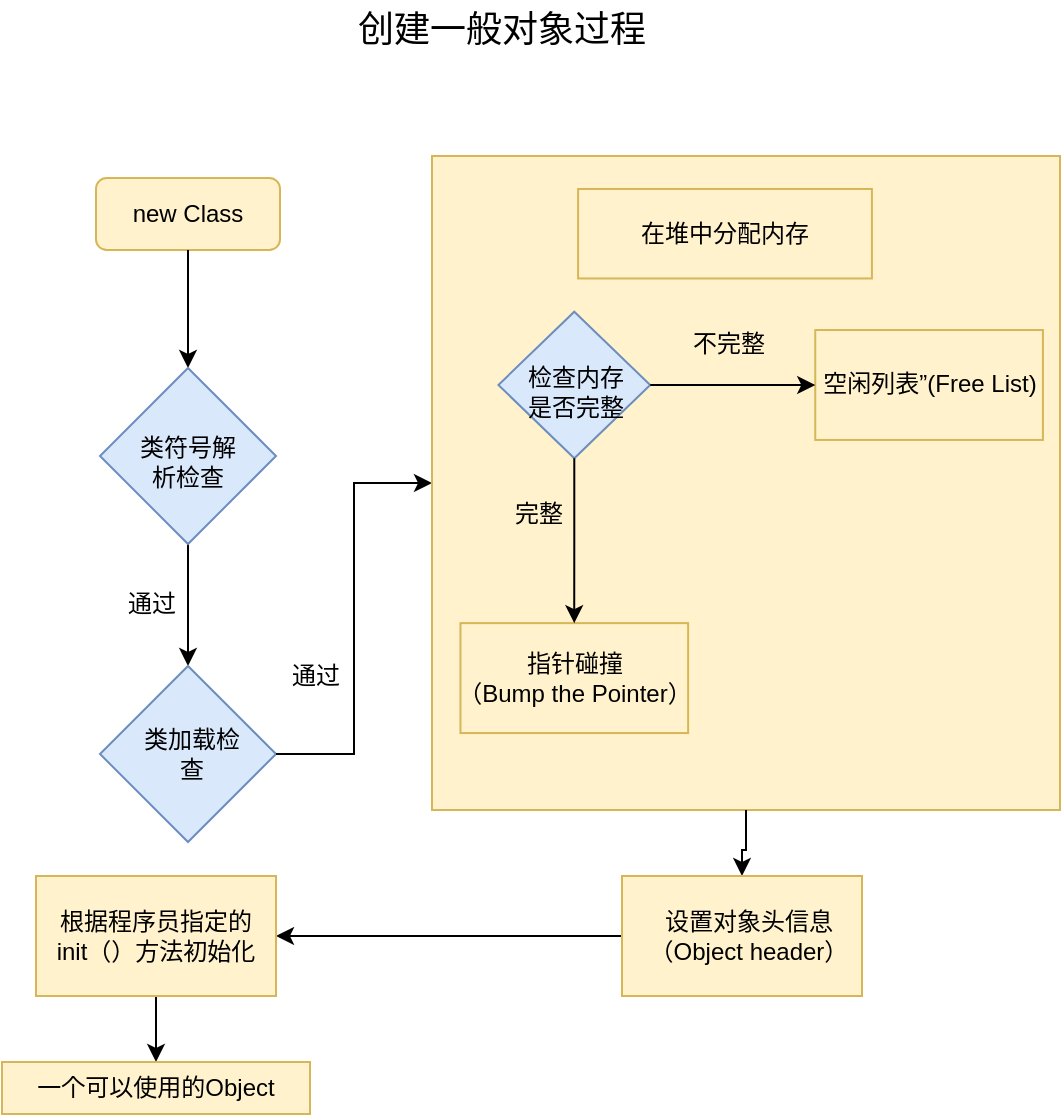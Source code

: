 <mxfile version="24.1.0" type="device" pages="4">
  <diagram name="对象生成过程" id="xWfOUb51_k2QQbH3SVzV">
    <mxGraphModel dx="1434" dy="836" grid="0" gridSize="10" guides="1" tooltips="1" connect="1" arrows="1" fold="1" page="1" pageScale="1" pageWidth="827" pageHeight="1169" math="0" shadow="0">
      <root>
        <mxCell id="0" />
        <mxCell id="1" parent="0" />
        <mxCell id="ft_gUpXvSg_fGfoS1btL-1" value="new Class" style="rounded=1;whiteSpace=wrap;html=1;fillColor=#fff2cc;strokeColor=#d6b656;" parent="1" vertex="1">
          <mxGeometry x="100" y="284" width="92" height="36" as="geometry" />
        </mxCell>
        <mxCell id="ft_gUpXvSg_fGfoS1btL-2" value="" style="endArrow=classic;html=1;rounded=0;exitX=0.5;exitY=1;exitDx=0;exitDy=0;entryX=0.5;entryY=0;entryDx=0;entryDy=0;" parent="1" source="ft_gUpXvSg_fGfoS1btL-1" target="ft_gUpXvSg_fGfoS1btL-3" edge="1">
          <mxGeometry width="50" height="50" relative="1" as="geometry">
            <mxPoint x="152" y="463" as="sourcePoint" />
            <mxPoint x="146" y="388" as="targetPoint" />
          </mxGeometry>
        </mxCell>
        <mxCell id="ft_gUpXvSg_fGfoS1btL-5" value="" style="edgeStyle=orthogonalEdgeStyle;rounded=0;orthogonalLoop=1;jettySize=auto;html=1;" parent="1" source="ft_gUpXvSg_fGfoS1btL-3" target="ft_gUpXvSg_fGfoS1btL-4" edge="1">
          <mxGeometry relative="1" as="geometry" />
        </mxCell>
        <mxCell id="ft_gUpXvSg_fGfoS1btL-3" value="" style="rhombus;whiteSpace=wrap;html=1;fillColor=#dae8fc;strokeColor=#6c8ebf;" parent="1" vertex="1">
          <mxGeometry x="102" y="379" width="88" height="88" as="geometry" />
        </mxCell>
        <mxCell id="ft_gUpXvSg_fGfoS1btL-7" value="类符号解析检查" style="text;html=1;align=center;verticalAlign=middle;whiteSpace=wrap;rounded=0;" parent="1" vertex="1">
          <mxGeometry x="116" y="411" width="60" height="30" as="geometry" />
        </mxCell>
        <mxCell id="ft_gUpXvSg_fGfoS1btL-8" value="通过" style="text;html=1;align=center;verticalAlign=middle;whiteSpace=wrap;rounded=0;" parent="1" vertex="1">
          <mxGeometry x="98" y="482" width="60" height="30" as="geometry" />
        </mxCell>
        <mxCell id="ft_gUpXvSg_fGfoS1btL-9" value="" style="group" parent="1" vertex="1" connectable="0">
          <mxGeometry x="102" y="528" width="88" height="88" as="geometry" />
        </mxCell>
        <mxCell id="ft_gUpXvSg_fGfoS1btL-4" value="" style="rhombus;whiteSpace=wrap;html=1;fillColor=#dae8fc;strokeColor=#6c8ebf;" parent="ft_gUpXvSg_fGfoS1btL-9" vertex="1">
          <mxGeometry width="88" height="88" as="geometry" />
        </mxCell>
        <mxCell id="ft_gUpXvSg_fGfoS1btL-6" value="类加载检查" style="text;html=1;align=center;verticalAlign=middle;whiteSpace=wrap;rounded=0;" parent="ft_gUpXvSg_fGfoS1btL-9" vertex="1">
          <mxGeometry x="16" y="29" width="60" height="30" as="geometry" />
        </mxCell>
        <mxCell id="ft_gUpXvSg_fGfoS1btL-12" value="" style="edgeStyle=orthogonalEdgeStyle;rounded=0;orthogonalLoop=1;jettySize=auto;html=1;" parent="1" source="ft_gUpXvSg_fGfoS1btL-4" target="ft_gUpXvSg_fGfoS1btL-11" edge="1">
          <mxGeometry relative="1" as="geometry" />
        </mxCell>
        <mxCell id="ft_gUpXvSg_fGfoS1btL-31" value="&lt;font style=&quot;font-size: 18px;&quot;&gt;创建一般对象过程&lt;/font&gt;" style="text;html=1;align=center;verticalAlign=middle;whiteSpace=wrap;rounded=0;" parent="1" vertex="1">
          <mxGeometry x="221" y="195" width="164" height="30" as="geometry" />
        </mxCell>
        <mxCell id="ft_gUpXvSg_fGfoS1btL-34" value="" style="group;fillColor=#ffe6cc;strokeColor=#d79b00;" parent="1" vertex="1" connectable="0">
          <mxGeometry x="268" y="273" width="314" height="327" as="geometry" />
        </mxCell>
        <mxCell id="ft_gUpXvSg_fGfoS1btL-15" value="" style="group;fillColor=#fff2cc;strokeColor=#d6b656;" parent="ft_gUpXvSg_fGfoS1btL-34" vertex="1" connectable="0">
          <mxGeometry width="314" height="327" as="geometry" />
        </mxCell>
        <mxCell id="ft_gUpXvSg_fGfoS1btL-11" value="" style="whiteSpace=wrap;html=1;fillColor=#fff2cc;strokeColor=#d6b656;" parent="ft_gUpXvSg_fGfoS1btL-15" vertex="1">
          <mxGeometry width="314" height="327" as="geometry" />
        </mxCell>
        <mxCell id="ft_gUpXvSg_fGfoS1btL-13" value="在堆中分配内存" style="text;html=1;align=center;verticalAlign=middle;whiteSpace=wrap;rounded=0;fillColor=#fff2cc;strokeColor=#d6b656;" parent="ft_gUpXvSg_fGfoS1btL-15" vertex="1">
          <mxGeometry x="73.045" y="16.487" width="146.916" height="44.745" as="geometry" />
        </mxCell>
        <mxCell id="ft_gUpXvSg_fGfoS1btL-32" value="" style="group" parent="ft_gUpXvSg_fGfoS1btL-34" vertex="1" connectable="0">
          <mxGeometry x="8.538" y="77.857" width="296.924" height="210.672" as="geometry" />
        </mxCell>
        <mxCell id="ft_gUpXvSg_fGfoS1btL-20" value="" style="group" parent="ft_gUpXvSg_fGfoS1btL-32" vertex="1" connectable="0">
          <mxGeometry x="24.665" width="75.891" height="73.277" as="geometry" />
        </mxCell>
        <mxCell id="ft_gUpXvSg_fGfoS1btL-16" value="" style="rhombus;whiteSpace=wrap;html=1;fillColor=#dae8fc;strokeColor=#6c8ebf;" parent="ft_gUpXvSg_fGfoS1btL-20" vertex="1">
          <mxGeometry width="75.891" height="73.277" as="geometry" />
        </mxCell>
        <mxCell id="ft_gUpXvSg_fGfoS1btL-17" value="检查内存是否完整" style="text;html=1;align=center;verticalAlign=middle;whiteSpace=wrap;rounded=0;" parent="ft_gUpXvSg_fGfoS1btL-20" vertex="1">
          <mxGeometry x="10.435" y="23.815" width="55.97" height="32.059" as="geometry" />
        </mxCell>
        <mxCell id="ft_gUpXvSg_fGfoS1btL-24" value="" style="whiteSpace=wrap;html=1;fillColor=#fff2cc;strokeColor=#d6b656;" parent="ft_gUpXvSg_fGfoS1btL-32" vertex="1">
          <mxGeometry x="5.692" y="155.714" width="113.837" height="54.958" as="geometry" />
        </mxCell>
        <mxCell id="ft_gUpXvSg_fGfoS1btL-25" value="" style="edgeStyle=orthogonalEdgeStyle;rounded=0;orthogonalLoop=1;jettySize=auto;html=1;" parent="ft_gUpXvSg_fGfoS1btL-32" source="ft_gUpXvSg_fGfoS1btL-16" target="ft_gUpXvSg_fGfoS1btL-24" edge="1">
          <mxGeometry relative="1" as="geometry" />
        </mxCell>
        <mxCell id="ft_gUpXvSg_fGfoS1btL-26" value="指针碰撞&lt;div&gt;（Bump the Pointer）&lt;/div&gt;" style="text;html=1;align=center;verticalAlign=middle;whiteSpace=wrap;rounded=0;" parent="ft_gUpXvSg_fGfoS1btL-32" vertex="1">
          <mxGeometry y="169.454" width="125.221" height="27.479" as="geometry" />
        </mxCell>
        <mxCell id="ft_gUpXvSg_fGfoS1btL-27" value="空闲列表”(Free List)" style="whiteSpace=wrap;html=1;fillColor=#fff2cc;strokeColor=#d6b656;" parent="ft_gUpXvSg_fGfoS1btL-32" vertex="1">
          <mxGeometry x="183.088" y="9.16" width="113.837" height="54.958" as="geometry" />
        </mxCell>
        <mxCell id="ft_gUpXvSg_fGfoS1btL-28" value="" style="edgeStyle=orthogonalEdgeStyle;rounded=0;orthogonalLoop=1;jettySize=auto;html=1;exitX=1;exitY=0.5;exitDx=0;exitDy=0;" parent="ft_gUpXvSg_fGfoS1btL-32" source="ft_gUpXvSg_fGfoS1btL-16" target="ft_gUpXvSg_fGfoS1btL-27" edge="1">
          <mxGeometry relative="1" as="geometry">
            <mxPoint x="108.145" y="40.303" as="sourcePoint" />
          </mxGeometry>
        </mxCell>
        <mxCell id="ft_gUpXvSg_fGfoS1btL-29" value="完整" style="text;html=1;align=center;verticalAlign=middle;whiteSpace=wrap;rounded=0;" parent="ft_gUpXvSg_fGfoS1btL-32" vertex="1">
          <mxGeometry x="16.127" y="87.017" width="56.918" height="27.479" as="geometry" />
        </mxCell>
        <mxCell id="ft_gUpXvSg_fGfoS1btL-30" value="不完整" style="text;html=1;align=center;verticalAlign=middle;whiteSpace=wrap;rounded=0;" parent="ft_gUpXvSg_fGfoS1btL-32" vertex="1">
          <mxGeometry x="110.991" y="2.748" width="56.918" height="27.479" as="geometry" />
        </mxCell>
        <mxCell id="ft_gUpXvSg_fGfoS1btL-42" value="" style="edgeStyle=orthogonalEdgeStyle;rounded=0;orthogonalLoop=1;jettySize=auto;html=1;" parent="1" source="ft_gUpXvSg_fGfoS1btL-38" target="ft_gUpXvSg_fGfoS1btL-41" edge="1">
          <mxGeometry relative="1" as="geometry" />
        </mxCell>
        <mxCell id="ft_gUpXvSg_fGfoS1btL-39" value="" style="edgeStyle=orthogonalEdgeStyle;rounded=0;orthogonalLoop=1;jettySize=auto;html=1;" parent="1" source="ft_gUpXvSg_fGfoS1btL-11" target="ft_gUpXvSg_fGfoS1btL-38" edge="1">
          <mxGeometry relative="1" as="geometry" />
        </mxCell>
        <mxCell id="ft_gUpXvSg_fGfoS1btL-46" value="" style="edgeStyle=orthogonalEdgeStyle;rounded=0;orthogonalLoop=1;jettySize=auto;html=1;" parent="1" source="ft_gUpXvSg_fGfoS1btL-41" target="ft_gUpXvSg_fGfoS1btL-45" edge="1">
          <mxGeometry relative="1" as="geometry" />
        </mxCell>
        <mxCell id="ft_gUpXvSg_fGfoS1btL-41" value="根据程序员指定的&lt;div&gt;init（）方法初始化&lt;/div&gt;" style="whiteSpace=wrap;html=1;fillColor=#fff2cc;strokeColor=#d6b656;container=1;" parent="1" vertex="1">
          <mxGeometry x="70" y="633" width="120" height="60" as="geometry" />
        </mxCell>
        <mxCell id="ft_gUpXvSg_fGfoS1btL-43" value="" style="group" parent="1" vertex="1" connectable="0">
          <mxGeometry x="363" y="633" width="120" height="60" as="geometry" />
        </mxCell>
        <mxCell id="ft_gUpXvSg_fGfoS1btL-38" value="" style="whiteSpace=wrap;html=1;fillColor=#fff2cc;strokeColor=#d6b656;" parent="ft_gUpXvSg_fGfoS1btL-43" vertex="1">
          <mxGeometry width="120" height="60" as="geometry" />
        </mxCell>
        <mxCell id="ft_gUpXvSg_fGfoS1btL-40" value="设置对象头信息&lt;div&gt;（Object header）&lt;/div&gt;" style="text;html=1;align=center;verticalAlign=middle;whiteSpace=wrap;rounded=0;" parent="ft_gUpXvSg_fGfoS1btL-43" vertex="1">
          <mxGeometry x="11" y="15" width="105" height="30" as="geometry" />
        </mxCell>
        <mxCell id="ft_gUpXvSg_fGfoS1btL-45" value="一个可以使用的Object" style="whiteSpace=wrap;html=1;fillColor=#fff2cc;strokeColor=#d6b656;container=1;" parent="1" vertex="1" collapsed="1">
          <mxGeometry x="53" y="726" width="154" height="26" as="geometry">
            <mxRectangle x="70" y="773" width="120" height="60" as="alternateBounds" />
          </mxGeometry>
        </mxCell>
        <mxCell id="ft_gUpXvSg_fGfoS1btL-47" value="通过" style="text;html=1;align=center;verticalAlign=middle;whiteSpace=wrap;rounded=0;" parent="1" vertex="1">
          <mxGeometry x="180" y="518" width="60" height="30" as="geometry" />
        </mxCell>
      </root>
    </mxGraphModel>
  </diagram>
  <diagram id="cP2SlIDkU7Rx0_IhB1Zt" name="并发安全保证">
    <mxGraphModel dx="765" dy="536" grid="0" gridSize="10" guides="1" tooltips="1" connect="1" arrows="1" fold="1" page="1" pageScale="1" pageWidth="827" pageHeight="1169" math="0" shadow="0">
      <root>
        <mxCell id="0" />
        <mxCell id="1" parent="0" />
        <mxCell id="FZjdXG8-WxENW1RA8eED-1" value="&lt;font style=&quot;font-size: 18px;&quot;&gt;JVM虚拟机并发如何分配&lt;/font&gt;" style="text;html=1;align=center;verticalAlign=middle;whiteSpace=wrap;rounded=0;" parent="1" vertex="1">
          <mxGeometry x="268" y="298" width="229" height="30" as="geometry" />
        </mxCell>
        <mxCell id="FZjdXG8-WxENW1RA8eED-4" value="" style="edgeStyle=orthogonalEdgeStyle;rounded=0;orthogonalLoop=1;jettySize=auto;html=1;" parent="1" source="FZjdXG8-WxENW1RA8eED-2" target="FZjdXG8-WxENW1RA8eED-3" edge="1">
          <mxGeometry relative="1" as="geometry" />
        </mxCell>
        <mxCell id="FZjdXG8-WxENW1RA8eED-6" value="" style="edgeStyle=orthogonalEdgeStyle;rounded=0;orthogonalLoop=1;jettySize=auto;html=1;" parent="1" source="FZjdXG8-WxENW1RA8eED-2" target="FZjdXG8-WxENW1RA8eED-5" edge="1">
          <mxGeometry relative="1" as="geometry" />
        </mxCell>
        <mxCell id="FZjdXG8-WxENW1RA8eED-2" value="JVM内存分配" style="rounded=1;whiteSpace=wrap;html=1;fillColor=#fff2cc;strokeColor=#d6b656;" parent="1" vertex="1">
          <mxGeometry x="318" y="362" width="120" height="60" as="geometry" />
        </mxCell>
        <mxCell id="FZjdXG8-WxENW1RA8eED-3" value="CAS+失败重试保证操作原子性" style="rounded=1;whiteSpace=wrap;html=1;fillColor=#fff2cc;strokeColor=#d6b656;" parent="1" vertex="1">
          <mxGeometry x="207" y="477" width="120" height="60" as="geometry" />
        </mxCell>
        <mxCell id="FZjdXG8-WxENW1RA8eED-9" value="" style="edgeStyle=orthogonalEdgeStyle;rounded=0;orthogonalLoop=1;jettySize=auto;html=1;" parent="1" source="FZjdXG8-WxENW1RA8eED-5" target="FZjdXG8-WxENW1RA8eED-8" edge="1">
          <mxGeometry relative="1" as="geometry" />
        </mxCell>
        <mxCell id="FZjdXG8-WxENW1RA8eED-5" value="本地线程分配缓冲&lt;div&gt;(Thread Local Allocation Buffer,TLAB)&lt;/div&gt;" style="rounded=1;whiteSpace=wrap;html=1;fillColor=#fff2cc;strokeColor=#d6b656;" parent="1" vertex="1">
          <mxGeometry x="438" y="477" width="279" height="60" as="geometry" />
        </mxCell>
        <mxCell id="FZjdXG8-WxENW1RA8eED-11" value="" style="edgeStyle=orthogonalEdgeStyle;rounded=0;orthogonalLoop=1;jettySize=auto;html=1;" parent="1" source="FZjdXG8-WxENW1RA8eED-8" target="FZjdXG8-WxENW1RA8eED-10" edge="1">
          <mxGeometry relative="1" as="geometry" />
        </mxCell>
        <mxCell id="FZjdXG8-WxENW1RA8eED-8" value="申请新缓冲" style="rhombus;whiteSpace=wrap;html=1;fillColor=#dae8fc;strokeColor=#6c8ebf;rounded=1;direction=south;" parent="1" vertex="1">
          <mxGeometry x="537.5" y="569" width="80" height="80" as="geometry" />
        </mxCell>
        <mxCell id="FZjdXG8-WxENW1RA8eED-10" value="CAS+失败重试保证操作原子性" style="whiteSpace=wrap;html=1;fillColor=#fff2cc;strokeColor=#d6b656;rounded=1;" parent="1" vertex="1">
          <mxGeometry x="517.5" y="687" width="120" height="60" as="geometry" />
        </mxCell>
        <mxCell id="FZjdXG8-WxENW1RA8eED-12" value="公共区域分配动作同步处理" style="text;html=1;align=center;verticalAlign=middle;whiteSpace=wrap;rounded=0;" parent="1" vertex="1">
          <mxGeometry x="192" y="420" width="150" height="30" as="geometry" />
        </mxCell>
        <mxCell id="FZjdXG8-WxENW1RA8eED-13" value="使用线程独立的区域分配" style="text;html=1;align=center;verticalAlign=middle;whiteSpace=wrap;rounded=0;" parent="1" vertex="1">
          <mxGeometry x="517.5" y="407" width="146" height="30" as="geometry" />
        </mxCell>
        <mxCell id="FZjdXG8-WxENW1RA8eED-14" value="公共区域分配动作同步处理" style="text;html=1;align=center;verticalAlign=middle;whiteSpace=wrap;rounded=0;" parent="1" vertex="1">
          <mxGeometry x="579" y="649" width="150" height="30" as="geometry" />
        </mxCell>
      </root>
    </mxGraphModel>
  </diagram>
  <diagram id="H8NloWnuEovy57A8TRyl" name="Object结构">
    <mxGraphModel dx="794" dy="557" grid="0" gridSize="10" guides="1" tooltips="1" connect="1" arrows="1" fold="1" page="1" pageScale="1" pageWidth="827" pageHeight="1169" math="0" shadow="0">
      <root>
        <mxCell id="0" />
        <mxCell id="1" parent="0" />
        <mxCell id="80knBNHgeRMK6sO89MiG-1" value="&lt;font face=&quot;Helvetica&quot; style=&quot;font-size: 18px;&quot;&gt;Object 对象&lt;/font&gt;" style="text;html=1;align=center;verticalAlign=middle;whiteSpace=wrap;rounded=0;" parent="1" vertex="1">
          <mxGeometry x="298" y="89" width="160" height="40" as="geometry" />
        </mxCell>
        <mxCell id="80knBNHgeRMK6sO89MiG-3" value="Object" style="swimlane;fontStyle=0;childLayout=stackLayout;horizontal=1;startSize=30;horizontalStack=0;resizeParent=1;resizeParentMax=0;resizeLast=0;collapsible=1;marginBottom=0;whiteSpace=wrap;html=1;fillColor=#fff2cc;strokeColor=#d6b656;" parent="1" vertex="1">
          <mxGeometry x="308" y="152" width="177" height="268" as="geometry">
            <mxRectangle x="304" y="204" width="54" height="30" as="alternateBounds" />
          </mxGeometry>
        </mxCell>
        <mxCell id="80knBNHgeRMK6sO89MiG-4" value="1. 对象运行数据如：&lt;span style=&quot;background-color: initial;&quot;&gt;如哈希码(HashCode)、GC分代年龄、锁状态标志、线程持有的锁、偏向线程ID、偏向时&lt;/span&gt;&lt;span style=&quot;background-color: initial;&quot;&gt;间戳等&lt;/span&gt;&lt;div&gt;&lt;br&gt;&lt;br&gt;&lt;/div&gt;" style="text;strokeColor=#d79b00;fillColor=#ffe6cc;align=left;verticalAlign=middle;spacingLeft=4;spacingRight=4;overflow=hidden;points=[[0,0.5],[1,0.5]];portConstraint=eastwest;rotatable=0;whiteSpace=wrap;html=1;" parent="80knBNHgeRMK6sO89MiG-3" vertex="1">
          <mxGeometry y="30" width="177" height="74" as="geometry" />
        </mxCell>
        <mxCell id="80knBNHgeRMK6sO89MiG-14" value="&lt;div&gt;2. 类型指针&lt;/div&gt;" style="text;strokeColor=#d79b00;fillColor=#ffe6cc;align=left;verticalAlign=middle;spacingLeft=4;spacingRight=4;overflow=hidden;points=[[0,0.5],[1,0.5]];portConstraint=eastwest;rotatable=0;whiteSpace=wrap;html=1;" parent="80knBNHgeRMK6sO89MiG-3" vertex="1">
          <mxGeometry y="104" width="177" height="35" as="geometry" />
        </mxCell>
        <mxCell id="80knBNHgeRMK6sO89MiG-5" value="&lt;div&gt;实例数据部分是对象真正存储的有效信息，也是在程序代码中所定义的各种&lt;span style=&quot;background-color: initial;&quot;&gt;类型的字段内容。无论是从父类继承下来的，还是在子类中定义的，都需要记录起来&lt;/span&gt;&lt;/div&gt;" style="text;strokeColor=#b85450;fillColor=#f8cecc;align=left;verticalAlign=middle;spacingLeft=4;spacingRight=4;overflow=hidden;points=[[0,0.5],[1,0.5]];portConstraint=eastwest;rotatable=0;whiteSpace=wrap;html=1;" parent="80knBNHgeRMK6sO89MiG-3" vertex="1">
          <mxGeometry y="139" width="177" height="99" as="geometry" />
        </mxCell>
        <mxCell id="80knBNHgeRMK6sO89MiG-8" value="对齐地址为8个字节的整数倍" style="text;strokeColor=#d6b656;fillColor=#fff2cc;align=center;verticalAlign=middle;spacingLeft=4;spacingRight=4;overflow=hidden;points=[[0,0.5],[1,0.5]];portConstraint=eastwest;rotatable=0;whiteSpace=wrap;html=1;" parent="80knBNHgeRMK6sO89MiG-3" vertex="1">
          <mxGeometry y="238" width="177" height="30" as="geometry" />
        </mxCell>
        <mxCell id="80knBNHgeRMK6sO89MiG-11" value="对象头（Mark Word）" style="text;html=1;align=center;verticalAlign=middle;whiteSpace=wrap;rounded=0;" parent="1" vertex="1">
          <mxGeometry x="146" y="217" width="132" height="30" as="geometry" />
        </mxCell>
        <mxCell id="80knBNHgeRMK6sO89MiG-15" value="实例数据" style="text;html=1;align=center;verticalAlign=middle;whiteSpace=wrap;rounded=0;" parent="1" vertex="1">
          <mxGeometry x="208" y="337" width="60" height="30" as="geometry" />
        </mxCell>
        <mxCell id="80knBNHgeRMK6sO89MiG-17" value="" style="shape=curlyBracket;whiteSpace=wrap;html=1;rounded=1;labelPosition=left;verticalLabelPosition=middle;align=right;verticalAlign=middle;" parent="1" vertex="1">
          <mxGeometry x="278" y="175" width="20" height="120" as="geometry" />
        </mxCell>
        <mxCell id="80knBNHgeRMK6sO89MiG-19" value="" style="shape=curlyBracket;whiteSpace=wrap;html=1;rounded=1;labelPosition=left;verticalLabelPosition=middle;align=right;verticalAlign=middle;size=0.4;" parent="1" vertex="1">
          <mxGeometry x="278" y="307" width="20" height="82" as="geometry" />
        </mxCell>
        <mxCell id="ffevOfg-Y8okYVWuod34-1" value="对象填充" style="text;html=1;align=center;verticalAlign=middle;whiteSpace=wrap;rounded=0;" parent="1" vertex="1">
          <mxGeometry x="198" y="395" width="60" height="30" as="geometry" />
        </mxCell>
        <mxCell id="ffevOfg-Y8okYVWuod34-2" value="" style="shape=curlyBracket;whiteSpace=wrap;html=1;rounded=1;labelPosition=left;verticalLabelPosition=middle;align=right;verticalAlign=middle;size=0.5;" parent="1" vertex="1">
          <mxGeometry x="273" y="395" width="20" height="36" as="geometry" />
        </mxCell>
      </root>
    </mxGraphModel>
  </diagram>
  <diagram id="Ss0_ae7dUR5JW3Vlj0E3" name="类加载">
    <mxGraphModel dx="1062" dy="619" grid="1" gridSize="10" guides="1" tooltips="1" connect="1" arrows="1" fold="1" page="1" pageScale="1" pageWidth="827" pageHeight="1169" math="0" shadow="0">
      <root>
        <mxCell id="0" />
        <mxCell id="1" parent="0" />
        <mxCell id="4IP2d6LywXE4d5nT2zpS-5" value="" style="rounded=0;whiteSpace=wrap;html=1;fillColor=#ffe6cc;strokeColor=#d79b00;" parent="1" vertex="1">
          <mxGeometry x="210" y="230" width="490" height="110" as="geometry" />
        </mxCell>
        <mxCell id="XrtLWQhVpFxf912eNdsG-3" style="edgeStyle=orthogonalEdgeStyle;rounded=0;orthogonalLoop=1;jettySize=auto;html=1;exitX=0.5;exitY=1;exitDx=0;exitDy=0;entryX=0.5;entryY=0;entryDx=0;entryDy=0;" parent="1" source="XrtLWQhVpFxf912eNdsG-1" target="XrtLWQhVpFxf912eNdsG-2" edge="1">
          <mxGeometry relative="1" as="geometry" />
        </mxCell>
        <mxCell id="XrtLWQhVpFxf912eNdsG-1" value="加载" style="rounded=1;whiteSpace=wrap;html=1;" parent="1" vertex="1">
          <mxGeometry x="230" y="140" width="120" height="60" as="geometry" />
        </mxCell>
        <mxCell id="4IP2d6LywXE4d5nT2zpS-3" style="edgeStyle=orthogonalEdgeStyle;rounded=0;orthogonalLoop=1;jettySize=auto;html=1;exitX=1;exitY=0.5;exitDx=0;exitDy=0;entryX=0;entryY=0.5;entryDx=0;entryDy=0;" parent="1" source="XrtLWQhVpFxf912eNdsG-2" target="4IP2d6LywXE4d5nT2zpS-1" edge="1">
          <mxGeometry relative="1" as="geometry" />
        </mxCell>
        <mxCell id="XrtLWQhVpFxf912eNdsG-2" value="验证" style="rounded=1;whiteSpace=wrap;html=1;fillColor=#fff2cc;strokeColor=#d6b656;" parent="1" vertex="1">
          <mxGeometry x="230" y="260" width="120" height="60" as="geometry" />
        </mxCell>
        <mxCell id="4IP2d6LywXE4d5nT2zpS-4" style="edgeStyle=orthogonalEdgeStyle;rounded=0;orthogonalLoop=1;jettySize=auto;html=1;exitX=1;exitY=0.5;exitDx=0;exitDy=0;entryX=0;entryY=0.5;entryDx=0;entryDy=0;" parent="1" source="4IP2d6LywXE4d5nT2zpS-1" target="4IP2d6LywXE4d5nT2zpS-2" edge="1">
          <mxGeometry relative="1" as="geometry" />
        </mxCell>
        <mxCell id="4IP2d6LywXE4d5nT2zpS-1" value="准备" style="rounded=1;whiteSpace=wrap;html=1;" parent="1" vertex="1">
          <mxGeometry x="390" y="260" width="120" height="60" as="geometry" />
        </mxCell>
        <mxCell id="4IP2d6LywXE4d5nT2zpS-8" style="edgeStyle=orthogonalEdgeStyle;rounded=0;orthogonalLoop=1;jettySize=auto;html=1;exitX=0.5;exitY=1;exitDx=0;exitDy=0;entryX=0.5;entryY=0;entryDx=0;entryDy=0;" parent="1" source="4IP2d6LywXE4d5nT2zpS-2" target="4IP2d6LywXE4d5nT2zpS-7" edge="1">
          <mxGeometry relative="1" as="geometry" />
        </mxCell>
        <mxCell id="4IP2d6LywXE4d5nT2zpS-2" value="解析&amp;nbsp;" style="rounded=1;whiteSpace=wrap;html=1;" parent="1" vertex="1">
          <mxGeometry x="550" y="260" width="120" height="60" as="geometry" />
        </mxCell>
        <mxCell id="4IP2d6LywXE4d5nT2zpS-6" value="链接" style="text;html=1;align=center;verticalAlign=middle;whiteSpace=wrap;rounded=0;" parent="1" vertex="1">
          <mxGeometry x="420" y="230" width="60" height="30" as="geometry" />
        </mxCell>
        <mxCell id="4IP2d6LywXE4d5nT2zpS-11" style="edgeStyle=orthogonalEdgeStyle;rounded=0;orthogonalLoop=1;jettySize=auto;html=1;entryX=1;entryY=0.5;entryDx=0;entryDy=0;" parent="1" source="4IP2d6LywXE4d5nT2zpS-7" target="4IP2d6LywXE4d5nT2zpS-9" edge="1">
          <mxGeometry relative="1" as="geometry" />
        </mxCell>
        <mxCell id="4IP2d6LywXE4d5nT2zpS-7" value="初始化" style="rounded=1;whiteSpace=wrap;html=1;" parent="1" vertex="1">
          <mxGeometry x="550" y="360" width="120" height="60" as="geometry" />
        </mxCell>
        <mxCell id="4IP2d6LywXE4d5nT2zpS-12" style="edgeStyle=orthogonalEdgeStyle;rounded=0;orthogonalLoop=1;jettySize=auto;html=1;entryX=1;entryY=0.5;entryDx=0;entryDy=0;" parent="1" source="4IP2d6LywXE4d5nT2zpS-9" target="4IP2d6LywXE4d5nT2zpS-10" edge="1">
          <mxGeometry relative="1" as="geometry" />
        </mxCell>
        <mxCell id="4IP2d6LywXE4d5nT2zpS-9" value="使用" style="rounded=1;whiteSpace=wrap;html=1;" parent="1" vertex="1">
          <mxGeometry x="390" y="360" width="120" height="60" as="geometry" />
        </mxCell>
        <mxCell id="4IP2d6LywXE4d5nT2zpS-10" value="卸载" style="rounded=1;whiteSpace=wrap;html=1;" parent="1" vertex="1">
          <mxGeometry x="230" y="360" width="120" height="60" as="geometry" />
        </mxCell>
        <mxCell id="ksdmByvqBkbpVP9EIPNQ-1" value="&lt;font style=&quot;font-size: 18px;&quot;&gt;类加载过程&lt;/font&gt;" style="text;html=1;align=center;verticalAlign=middle;whiteSpace=wrap;rounded=0;" vertex="1" parent="1">
          <mxGeometry x="325" y="80" width="260" height="40" as="geometry" />
        </mxCell>
        <mxCell id="ksdmByvqBkbpVP9EIPNQ-5" style="edgeStyle=orthogonalEdgeStyle;rounded=0;orthogonalLoop=1;jettySize=auto;html=1;exitX=1;exitY=0.5;exitDx=0;exitDy=0;entryX=0;entryY=0.5;entryDx=0;entryDy=0;" edge="1" parent="1" source="ksdmByvqBkbpVP9EIPNQ-3" target="ksdmByvqBkbpVP9EIPNQ-4">
          <mxGeometry relative="1" as="geometry" />
        </mxCell>
        <mxCell id="ksdmByvqBkbpVP9EIPNQ-3" value="文件格式验证" style="rounded=1;whiteSpace=wrap;html=1;fillColor=#fff2cc;strokeColor=#d6b656;" vertex="1" parent="1">
          <mxGeometry x="150" y="450" width="100" height="30" as="geometry" />
        </mxCell>
        <mxCell id="ksdmByvqBkbpVP9EIPNQ-7" style="edgeStyle=orthogonalEdgeStyle;rounded=0;orthogonalLoop=1;jettySize=auto;html=1;exitX=1;exitY=0.5;exitDx=0;exitDy=0;entryX=0;entryY=0.5;entryDx=0;entryDy=0;" edge="1" parent="1" source="ksdmByvqBkbpVP9EIPNQ-4" target="ksdmByvqBkbpVP9EIPNQ-6">
          <mxGeometry relative="1" as="geometry" />
        </mxCell>
        <mxCell id="ksdmByvqBkbpVP9EIPNQ-4" value="元数据验证" style="rounded=1;whiteSpace=wrap;html=1;fillColor=#fff2cc;strokeColor=#d6b656;" vertex="1" parent="1">
          <mxGeometry x="280" y="450" width="100" height="30" as="geometry" />
        </mxCell>
        <mxCell id="ksdmByvqBkbpVP9EIPNQ-9" style="edgeStyle=orthogonalEdgeStyle;rounded=0;orthogonalLoop=1;jettySize=auto;html=1;entryX=0;entryY=0.5;entryDx=0;entryDy=0;" edge="1" parent="1" source="ksdmByvqBkbpVP9EIPNQ-6" target="ksdmByvqBkbpVP9EIPNQ-8">
          <mxGeometry relative="1" as="geometry" />
        </mxCell>
        <mxCell id="ksdmByvqBkbpVP9EIPNQ-6" value="字节码验证" style="rounded=1;whiteSpace=wrap;html=1;fillColor=#fff2cc;strokeColor=#d6b656;" vertex="1" parent="1">
          <mxGeometry x="420" y="450" width="100" height="30" as="geometry" />
        </mxCell>
        <mxCell id="ksdmByvqBkbpVP9EIPNQ-8" value="符号引用验证" style="rounded=1;whiteSpace=wrap;html=1;fillColor=#fff2cc;strokeColor=#d6b656;" vertex="1" parent="1">
          <mxGeometry x="550" y="450" width="100" height="30" as="geometry" />
        </mxCell>
        <mxCell id="ksdmByvqBkbpVP9EIPNQ-11" style="edgeStyle=orthogonalEdgeStyle;rounded=0;orthogonalLoop=1;jettySize=auto;html=1;exitX=0;exitY=0.5;exitDx=0;exitDy=0;entryX=0.387;entryY=0.046;entryDx=0;entryDy=0;entryPerimeter=0;elbow=vertical;curved=1;" edge="1" parent="1" source="XrtLWQhVpFxf912eNdsG-2" target="ksdmByvqBkbpVP9EIPNQ-3">
          <mxGeometry relative="1" as="geometry" />
        </mxCell>
        <mxCell id="ksdmByvqBkbpVP9EIPNQ-12" value="启动类加载器" style="rounded=1;whiteSpace=wrap;html=1;fillColor=#dae8fc;strokeColor=#6c8ebf;" vertex="1" parent="1">
          <mxGeometry x="350" y="630" width="120" height="40" as="geometry" />
        </mxCell>
        <mxCell id="ksdmByvqBkbpVP9EIPNQ-21" style="rounded=0;orthogonalLoop=1;jettySize=auto;html=1;exitX=0.5;exitY=0;exitDx=0;exitDy=0;entryX=0.5;entryY=1;entryDx=0;entryDy=0;" edge="1" parent="1" source="ksdmByvqBkbpVP9EIPNQ-13" target="ksdmByvqBkbpVP9EIPNQ-12">
          <mxGeometry relative="1" as="geometry" />
        </mxCell>
        <mxCell id="ksdmByvqBkbpVP9EIPNQ-13" value="扩展类加载器" style="rounded=1;whiteSpace=wrap;html=1;fillColor=#dae8fc;strokeColor=#6c8ebf;" vertex="1" parent="1">
          <mxGeometry x="350" y="710" width="120" height="40" as="geometry" />
        </mxCell>
        <mxCell id="ksdmByvqBkbpVP9EIPNQ-20" style="rounded=0;orthogonalLoop=1;jettySize=auto;html=1;exitX=0.5;exitY=0;exitDx=0;exitDy=0;entryX=0.5;entryY=1;entryDx=0;entryDy=0;" edge="1" parent="1" source="ksdmByvqBkbpVP9EIPNQ-14" target="ksdmByvqBkbpVP9EIPNQ-13">
          <mxGeometry relative="1" as="geometry" />
        </mxCell>
        <mxCell id="ksdmByvqBkbpVP9EIPNQ-14" value="程序类加载器" style="rounded=1;whiteSpace=wrap;html=1;fillColor=#dae8fc;strokeColor=#6c8ebf;" vertex="1" parent="1">
          <mxGeometry x="350" y="780" width="120" height="40" as="geometry" />
        </mxCell>
        <mxCell id="ksdmByvqBkbpVP9EIPNQ-17" style="rounded=0;orthogonalLoop=1;jettySize=auto;html=1;exitX=0.5;exitY=0;exitDx=0;exitDy=0;entryX=0.25;entryY=1;entryDx=0;entryDy=0;" edge="1" parent="1" source="ksdmByvqBkbpVP9EIPNQ-15" target="ksdmByvqBkbpVP9EIPNQ-14">
          <mxGeometry relative="1" as="geometry" />
        </mxCell>
        <mxCell id="ksdmByvqBkbpVP9EIPNQ-15" value="用户自定义类加载器" style="rounded=1;whiteSpace=wrap;html=1;fillColor=#dae8fc;strokeColor=#6c8ebf;" vertex="1" parent="1">
          <mxGeometry x="250" y="860" width="120" height="40" as="geometry" />
        </mxCell>
        <mxCell id="ksdmByvqBkbpVP9EIPNQ-19" style="rounded=0;orthogonalLoop=1;jettySize=auto;html=1;exitX=0.5;exitY=0;exitDx=0;exitDy=0;entryX=0.75;entryY=1;entryDx=0;entryDy=0;" edge="1" parent="1" source="ksdmByvqBkbpVP9EIPNQ-16" target="ksdmByvqBkbpVP9EIPNQ-14">
          <mxGeometry relative="1" as="geometry" />
        </mxCell>
        <mxCell id="ksdmByvqBkbpVP9EIPNQ-16" value="用户自定义类加载器" style="rounded=1;whiteSpace=wrap;html=1;fillColor=#dae8fc;strokeColor=#6c8ebf;" vertex="1" parent="1">
          <mxGeometry x="460" y="860" width="120" height="40" as="geometry" />
        </mxCell>
        <mxCell id="ksdmByvqBkbpVP9EIPNQ-18" value="&lt;b&gt;...&lt;/b&gt;" style="text;html=1;align=center;verticalAlign=middle;resizable=0;points=[];autosize=1;strokeColor=none;fillColor=none;" vertex="1" parent="1">
          <mxGeometry x="400" y="865" width="30" height="30" as="geometry" />
        </mxCell>
      </root>
    </mxGraphModel>
  </diagram>
</mxfile>
